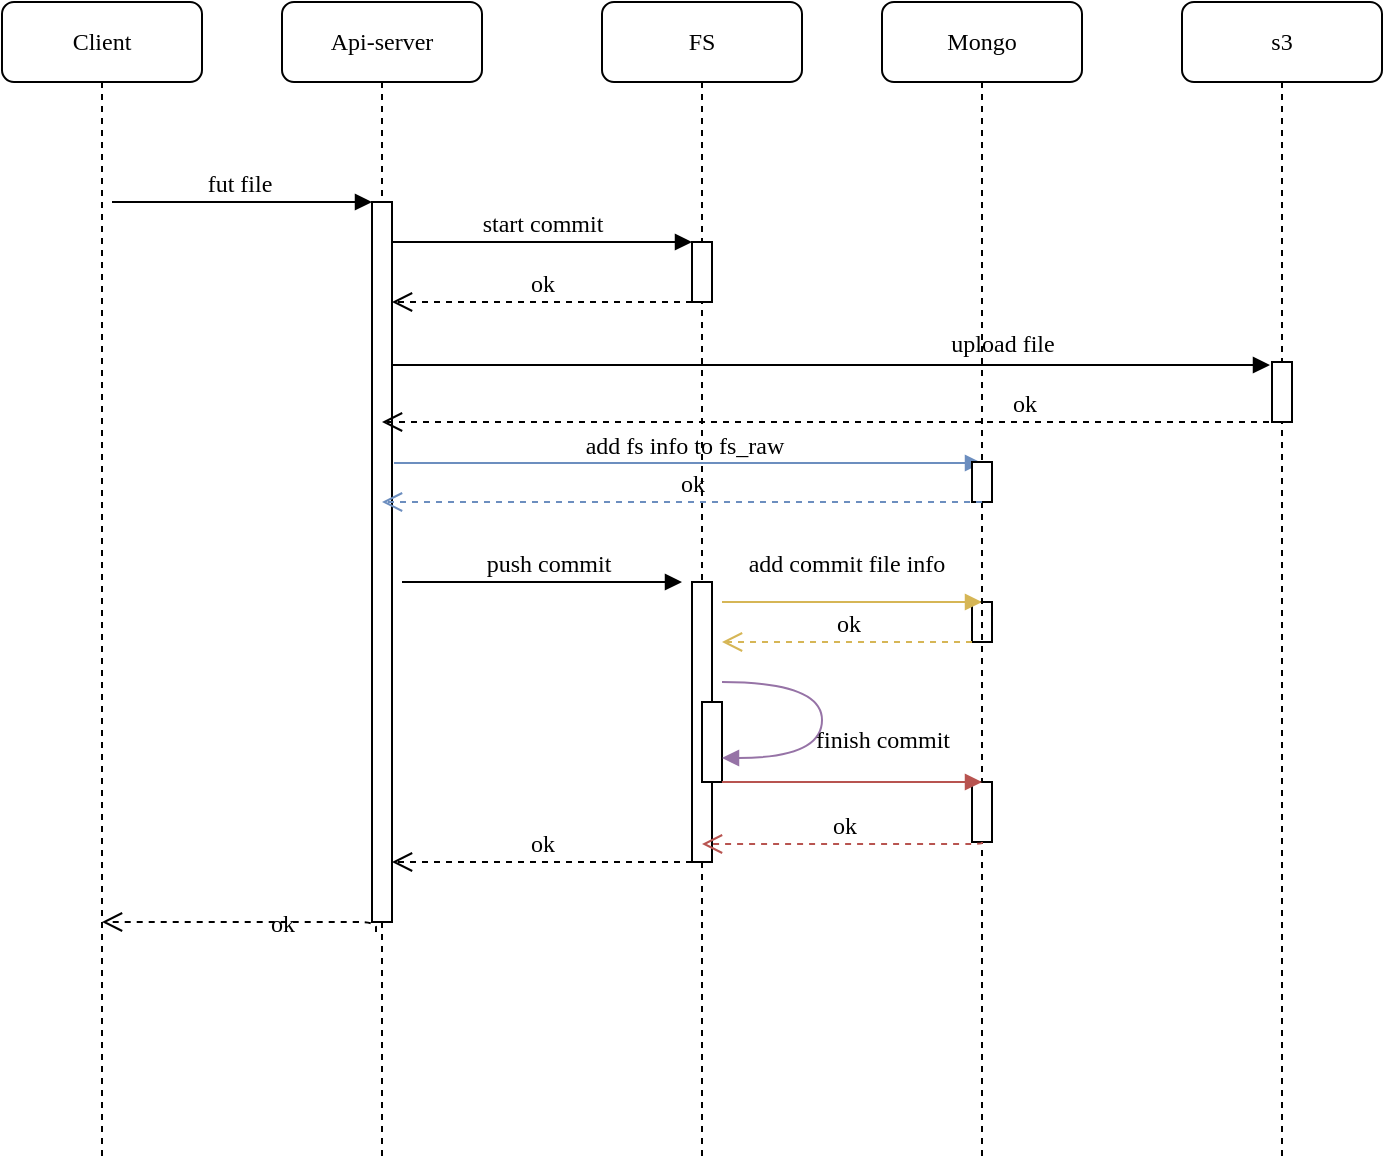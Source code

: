 <mxfile version="20.2.4" type="device"><diagram name="Page-1" id="13e1069c-82ec-6db2-03f1-153e76fe0fe0"><mxGraphModel dx="1426" dy="769" grid="1" gridSize="10" guides="1" tooltips="1" connect="1" arrows="1" fold="1" page="1" pageScale="1" pageWidth="1100" pageHeight="850" math="0" shadow="0"><root><mxCell id="0"/><mxCell id="1" parent="0"/><mxCell id="7baba1c4bc27f4b0-2" value="Api-server" style="shape=umlLifeline;perimeter=lifelinePerimeter;whiteSpace=wrap;html=1;container=1;collapsible=0;recursiveResize=0;outlineConnect=0;rounded=1;shadow=0;comic=0;labelBackgroundColor=none;strokeWidth=1;fontFamily=Verdana;fontSize=12;align=center;" parent="1" vertex="1"><mxGeometry x="240" y="80" width="100" height="580" as="geometry"/></mxCell><mxCell id="7baba1c4bc27f4b0-10" value="" style="html=1;points=[];perimeter=orthogonalPerimeter;rounded=0;shadow=0;comic=0;labelBackgroundColor=none;strokeWidth=1;fontFamily=Verdana;fontSize=12;align=center;" parent="7baba1c4bc27f4b0-2" vertex="1"><mxGeometry x="45" y="100" width="10" height="360" as="geometry"/></mxCell><mxCell id="7baba1c4bc27f4b0-3" value="FS" style="shape=umlLifeline;perimeter=lifelinePerimeter;whiteSpace=wrap;html=1;container=1;collapsible=0;recursiveResize=0;outlineConnect=0;rounded=1;shadow=0;comic=0;labelBackgroundColor=none;strokeWidth=1;fontFamily=Verdana;fontSize=12;align=center;" parent="1" vertex="1"><mxGeometry x="400" y="80" width="100" height="580" as="geometry"/></mxCell><mxCell id="7baba1c4bc27f4b0-13" value="" style="html=1;points=[];perimeter=orthogonalPerimeter;rounded=0;shadow=0;comic=0;labelBackgroundColor=none;strokeWidth=1;fontFamily=Verdana;fontSize=12;align=center;" parent="7baba1c4bc27f4b0-3" vertex="1"><mxGeometry x="45" y="120" width="10" height="30" as="geometry"/></mxCell><mxCell id="dq3Pm7sT-rVNLABflG_8-18" value="ok" style="html=1;verticalAlign=bottom;endArrow=open;dashed=1;endSize=8;labelBackgroundColor=none;fontFamily=Verdana;fontSize=12;edgeStyle=elbowEdgeStyle;elbow=vertical;" edge="1" parent="7baba1c4bc27f4b0-3"><mxGeometry relative="1" as="geometry"><mxPoint x="-105" y="150" as="targetPoint"/><Array as="points"><mxPoint x="-10" y="150"/><mxPoint x="20" y="150"/></Array><mxPoint x="45" y="150" as="sourcePoint"/><mxPoint as="offset"/></mxGeometry></mxCell><mxCell id="dq3Pm7sT-rVNLABflG_8-16" value="" style="html=1;points=[];perimeter=orthogonalPerimeter;rounded=0;shadow=0;comic=0;labelBackgroundColor=none;strokeWidth=1;fontFamily=Verdana;fontSize=12;align=center;" vertex="1" parent="7baba1c4bc27f4b0-3"><mxGeometry x="45" y="290" width="10" height="140" as="geometry"/></mxCell><mxCell id="dq3Pm7sT-rVNLABflG_8-17" value="push commit" style="html=1;verticalAlign=bottom;endArrow=block;labelBackgroundColor=none;fontFamily=Verdana;fontSize=12;edgeStyle=elbowEdgeStyle;elbow=vertical;" edge="1" parent="7baba1c4bc27f4b0-3"><mxGeometry x="0.039" relative="1" as="geometry"><mxPoint x="-100" y="290" as="sourcePoint"/><mxPoint x="40" y="290" as="targetPoint"/><mxPoint as="offset"/></mxGeometry></mxCell><mxCell id="dq3Pm7sT-rVNLABflG_8-21" value="" style="html=1;points=[];perimeter=orthogonalPerimeter;rounded=0;shadow=0;comic=0;labelBackgroundColor=none;strokeWidth=1;fontFamily=Verdana;fontSize=12;align=center;" vertex="1" parent="7baba1c4bc27f4b0-3"><mxGeometry x="50" y="350" width="10" height="40" as="geometry"/></mxCell><mxCell id="7baba1c4bc27f4b0-16" value="" style="html=1;points=[];perimeter=orthogonalPerimeter;rounded=0;shadow=0;comic=0;labelBackgroundColor=none;strokeWidth=1;fontFamily=Verdana;fontSize=12;align=center;" parent="7baba1c4bc27f4b0-3" vertex="1"><mxGeometry x="185" y="300" width="10" height="20" as="geometry"/></mxCell><mxCell id="dq3Pm7sT-rVNLABflG_8-19" value="add commit file info" style="html=1;verticalAlign=bottom;endArrow=block;labelBackgroundColor=none;fontFamily=Verdana;fontSize=12;edgeStyle=elbowEdgeStyle;elbow=horizontal;fillColor=#fff2cc;strokeColor=#d6b656;" edge="1" parent="7baba1c4bc27f4b0-3"><mxGeometry x="-0.045" y="10" relative="1" as="geometry"><mxPoint x="60" y="300" as="sourcePoint"/><mxPoint x="190" y="300" as="targetPoint"/><mxPoint as="offset"/><Array as="points"/></mxGeometry></mxCell><mxCell id="dq3Pm7sT-rVNLABflG_8-20" value="ok" style="html=1;verticalAlign=bottom;endArrow=open;dashed=1;endSize=8;labelBackgroundColor=none;fontFamily=Verdana;fontSize=12;edgeStyle=elbowEdgeStyle;elbow=vertical;fillColor=#fff2cc;strokeColor=#d6b656;" edge="1" parent="7baba1c4bc27f4b0-3"><mxGeometry relative="1" as="geometry"><mxPoint x="60" y="320" as="targetPoint"/><Array as="points"><mxPoint x="130" y="320"/><mxPoint x="160" y="320"/></Array><mxPoint x="185" y="320" as="sourcePoint"/><mxPoint as="offset"/></mxGeometry></mxCell><mxCell id="dq3Pm7sT-rVNLABflG_8-24" value="finish commit" style="html=1;verticalAlign=bottom;endArrow=block;labelBackgroundColor=none;fontFamily=Verdana;fontSize=12;elbow=vertical;edgeStyle=orthogonalEdgeStyle;curved=1;fillColor=#e1d5e7;strokeColor=#9673a6;" edge="1" parent="7baba1c4bc27f4b0-3"><mxGeometry x="0.275" y="-30" relative="1" as="geometry"><mxPoint x="60" y="340" as="sourcePoint"/><mxPoint x="60" y="378" as="targetPoint"/><Array as="points"><mxPoint x="110" y="340"/><mxPoint x="110" y="378"/></Array><mxPoint x="30" y="30" as="offset"/></mxGeometry></mxCell><mxCell id="7baba1c4bc27f4b0-4" value="Mongo" style="shape=umlLifeline;perimeter=lifelinePerimeter;whiteSpace=wrap;html=1;container=1;collapsible=0;recursiveResize=0;outlineConnect=0;rounded=1;shadow=0;comic=0;labelBackgroundColor=none;strokeWidth=1;fontFamily=Verdana;fontSize=12;align=center;" parent="1" vertex="1"><mxGeometry x="540" y="80" width="100" height="580" as="geometry"/></mxCell><mxCell id="dq3Pm7sT-rVNLABflG_8-9" value="" style="html=1;points=[];perimeter=orthogonalPerimeter;rounded=0;shadow=0;comic=0;labelBackgroundColor=none;strokeWidth=1;fontFamily=Verdana;fontSize=12;align=center;" vertex="1" parent="7baba1c4bc27f4b0-4"><mxGeometry x="45" y="390" width="10" height="30" as="geometry"/></mxCell><mxCell id="dq3Pm7sT-rVNLABflG_8-25" value="add fs info to fs_raw" style="html=1;verticalAlign=bottom;endArrow=block;labelBackgroundColor=none;fontFamily=Verdana;fontSize=12;edgeStyle=elbowEdgeStyle;elbow=vertical;fillColor=#dae8fc;strokeColor=#6c8ebf;" edge="1" parent="7baba1c4bc27f4b0-4"><mxGeometry x="-0.024" relative="1" as="geometry"><mxPoint x="-244" y="230.5" as="sourcePoint"/><mxPoint x="50" y="230" as="targetPoint"/><mxPoint x="1" as="offset"/></mxGeometry></mxCell><mxCell id="dq3Pm7sT-rVNLABflG_8-26" value="" style="html=1;points=[];perimeter=orthogonalPerimeter;rounded=0;shadow=0;comic=0;labelBackgroundColor=none;strokeWidth=1;fontFamily=Verdana;fontSize=12;align=center;" vertex="1" parent="7baba1c4bc27f4b0-4"><mxGeometry x="45" y="230" width="10" height="20" as="geometry"/></mxCell><mxCell id="dq3Pm7sT-rVNLABflG_8-27" value="ok" style="html=1;verticalAlign=bottom;endArrow=open;dashed=1;endSize=8;labelBackgroundColor=none;fontFamily=Verdana;fontSize=12;edgeStyle=elbowEdgeStyle;elbow=vertical;fillColor=#dae8fc;strokeColor=#6c8ebf;" edge="1" parent="7baba1c4bc27f4b0-4"><mxGeometry x="-0.024" relative="1" as="geometry"><mxPoint x="-250" y="250" as="targetPoint"/><Array as="points"><mxPoint x="20.5" y="250"/><mxPoint x="-29.5" y="260"/><mxPoint x="0.5" y="280"/><mxPoint x="-59.5" y="330"/><mxPoint x="145.5" y="329.5"/><mxPoint x="175.5" y="329.5"/></Array><mxPoint x="50" y="250" as="sourcePoint"/><mxPoint x="1" as="offset"/></mxGeometry></mxCell><mxCell id="7baba1c4bc27f4b0-8" value="Client" style="shape=umlLifeline;perimeter=lifelinePerimeter;whiteSpace=wrap;html=1;container=1;collapsible=0;recursiveResize=0;outlineConnect=0;rounded=1;shadow=0;comic=0;labelBackgroundColor=none;strokeWidth=1;fontFamily=Verdana;fontSize=12;align=center;" parent="1" vertex="1"><mxGeometry x="100" y="80" width="100" height="580" as="geometry"/></mxCell><mxCell id="7baba1c4bc27f4b0-11" value="fut file&amp;nbsp;" style="html=1;verticalAlign=bottom;endArrow=block;entryX=0;entryY=0;labelBackgroundColor=none;fontFamily=Verdana;fontSize=12;edgeStyle=elbowEdgeStyle;elbow=vertical;" parent="1" target="7baba1c4bc27f4b0-10" edge="1"><mxGeometry relative="1" as="geometry"><mxPoint x="155" y="180" as="sourcePoint"/></mxGeometry></mxCell><mxCell id="7baba1c4bc27f4b0-14" value="start commit" style="html=1;verticalAlign=bottom;endArrow=block;entryX=0;entryY=0;labelBackgroundColor=none;fontFamily=Verdana;fontSize=12;edgeStyle=elbowEdgeStyle;elbow=vertical;" parent="1" source="7baba1c4bc27f4b0-10" target="7baba1c4bc27f4b0-13" edge="1"><mxGeometry relative="1" as="geometry"><mxPoint x="370" y="200" as="sourcePoint"/></mxGeometry></mxCell><mxCell id="dq3Pm7sT-rVNLABflG_8-7" value="ok" style="html=1;verticalAlign=bottom;endArrow=open;dashed=1;endSize=8;labelBackgroundColor=none;fontFamily=Verdana;fontSize=12;edgeStyle=elbowEdgeStyle;elbow=vertical;exitX=0.2;exitY=1.014;exitDx=0;exitDy=0;exitPerimeter=0;" edge="1" parent="1" source="7baba1c4bc27f4b0-10" target="7baba1c4bc27f4b0-8"><mxGeometry x="-1" y="47" relative="1" as="geometry"><mxPoint x="160" y="410" as="targetPoint"/><Array as="points"><mxPoint x="190" y="540"/><mxPoint x="220" y="510"/><mxPoint x="265" y="410.04"/></Array><mxPoint x="290" y="410.04" as="sourcePoint"/><mxPoint y="5" as="offset"/></mxGeometry></mxCell><mxCell id="dq3Pm7sT-rVNLABflG_8-12" value="s3" style="shape=umlLifeline;perimeter=lifelinePerimeter;whiteSpace=wrap;html=1;container=1;collapsible=0;recursiveResize=0;outlineConnect=0;rounded=1;shadow=0;comic=0;labelBackgroundColor=none;strokeWidth=1;fontFamily=Verdana;fontSize=12;align=center;" vertex="1" parent="1"><mxGeometry x="690" y="80" width="100" height="580" as="geometry"/></mxCell><mxCell id="dq3Pm7sT-rVNLABflG_8-13" value="" style="html=1;points=[];perimeter=orthogonalPerimeter;rounded=0;shadow=0;comic=0;labelBackgroundColor=none;strokeWidth=1;fontFamily=Verdana;fontSize=12;align=center;" vertex="1" parent="dq3Pm7sT-rVNLABflG_8-12"><mxGeometry x="45" y="180" width="10" height="30" as="geometry"/></mxCell><mxCell id="dq3Pm7sT-rVNLABflG_8-14" value="upload file" style="html=1;verticalAlign=bottom;endArrow=block;labelBackgroundColor=none;fontFamily=Verdana;fontSize=12;edgeStyle=elbowEdgeStyle;elbow=vertical;entryX=-0.1;entryY=0.05;entryDx=0;entryDy=0;entryPerimeter=0;" edge="1" parent="1" source="7baba1c4bc27f4b0-10" target="dq3Pm7sT-rVNLABflG_8-13"><mxGeometry x="0.388" y="2" relative="1" as="geometry"><mxPoint x="300" y="310" as="sourcePoint"/><mxPoint x="440" y="310.0" as="targetPoint"/><mxPoint as="offset"/></mxGeometry></mxCell><mxCell id="dq3Pm7sT-rVNLABflG_8-15" value="ok" style="html=1;verticalAlign=bottom;endArrow=open;dashed=1;endSize=8;labelBackgroundColor=none;fontFamily=Verdana;fontSize=12;edgeStyle=elbowEdgeStyle;elbow=vertical;" edge="1" parent="1" source="dq3Pm7sT-rVNLABflG_8-12" target="7baba1c4bc27f4b0-2"><mxGeometry x="-0.424" relative="1" as="geometry"><mxPoint x="610" y="369.5" as="targetPoint"/><Array as="points"><mxPoint x="560" y="290"/><mxPoint x="510" y="300"/><mxPoint x="540" y="320"/><mxPoint x="480" y="370"/><mxPoint x="685" y="369.5"/><mxPoint x="715" y="369.5"/></Array><mxPoint x="700" y="320" as="sourcePoint"/><mxPoint x="1" as="offset"/></mxGeometry></mxCell><mxCell id="dq3Pm7sT-rVNLABflG_8-28" value="" style="html=1;verticalAlign=bottom;endArrow=block;labelBackgroundColor=none;fontFamily=Verdana;fontSize=12;edgeStyle=elbowEdgeStyle;elbow=vertical;fillColor=#f8cecc;strokeColor=#b85450;" edge="1" parent="1"><mxGeometry x="1" y="-300" relative="1" as="geometry"><mxPoint x="460" y="470" as="sourcePoint"/><mxPoint x="590" y="470" as="targetPoint"/><mxPoint x="270" y="-170" as="offset"/></mxGeometry></mxCell><mxCell id="dq3Pm7sT-rVNLABflG_8-30" value="ok" style="html=1;verticalAlign=bottom;endArrow=open;dashed=1;endSize=8;labelBackgroundColor=none;fontFamily=Verdana;fontSize=12;edgeStyle=elbowEdgeStyle;elbow=vertical;fillColor=#f8cecc;strokeColor=#b85450;" edge="1" parent="1" target="7baba1c4bc27f4b0-3"><mxGeometry relative="1" as="geometry"><mxPoint x="460" y="500" as="targetPoint"/><Array as="points"><mxPoint x="705" y="501"/><mxPoint x="565" y="500"/></Array><mxPoint x="590" y="500" as="sourcePoint"/><mxPoint as="offset"/></mxGeometry></mxCell><mxCell id="dq3Pm7sT-rVNLABflG_8-6" value="ok" style="html=1;verticalAlign=bottom;endArrow=open;dashed=1;endSize=8;labelBackgroundColor=none;fontFamily=Verdana;fontSize=12;edgeStyle=elbowEdgeStyle;elbow=vertical;" edge="1" parent="1"><mxGeometry relative="1" as="geometry"><mxPoint x="295" y="510" as="targetPoint"/><Array as="points"><mxPoint x="390" y="510"/><mxPoint x="420" y="510"/></Array><mxPoint x="445" y="510" as="sourcePoint"/><mxPoint as="offset"/></mxGeometry></mxCell></root></mxGraphModel></diagram></mxfile>